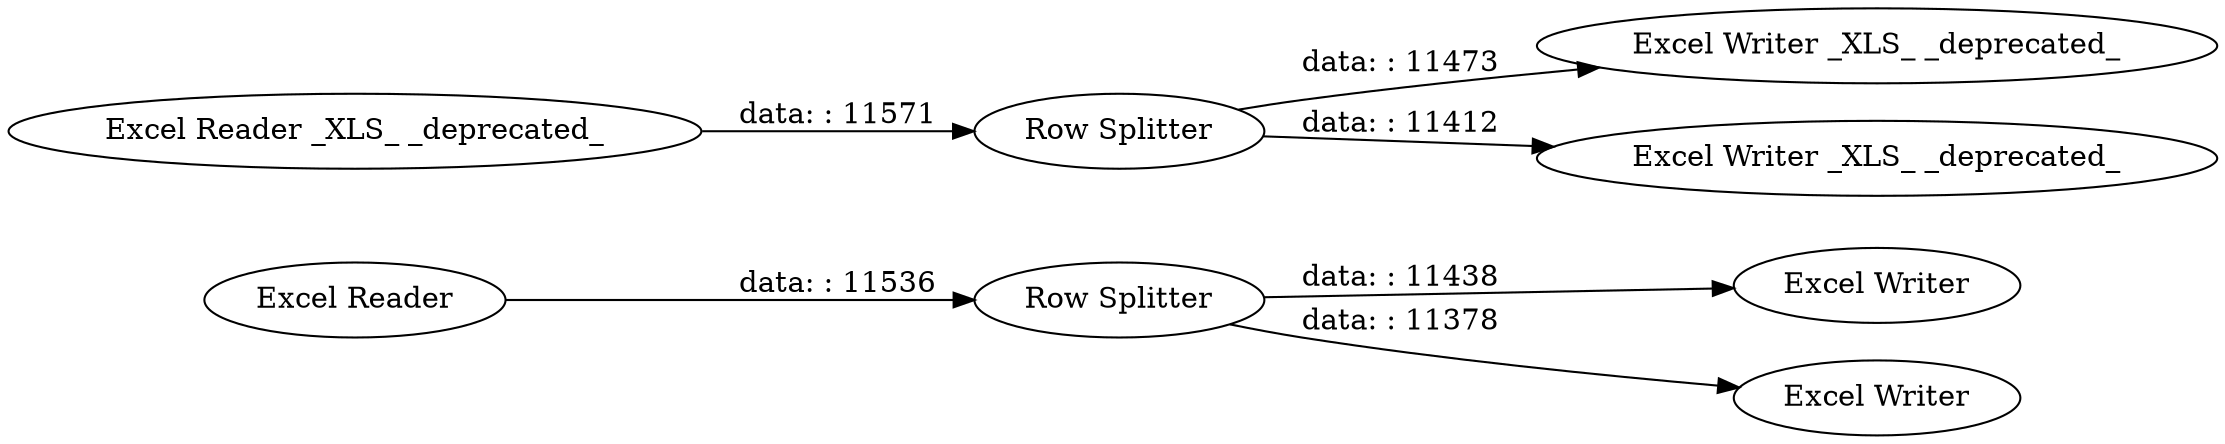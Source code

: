 digraph {
	"2857959519559786718_90" [label="Excel Writer"]
	"2857959519559786718_89" [label="Row Splitter"]
	"2857959519559786718_86" [label="Excel Writer"]
	"2857959519559786718_3" [label="Excel Reader _XLS_ _deprecated_"]
	"2857959519559786718_88" [label="Row Splitter"]
	"2857959519559786718_91" [label="Excel Writer _XLS_ _deprecated_"]
	"2857959519559786718_77" [label="Excel Reader"]
	"2857959519559786718_84" [label="Excel Writer _XLS_ _deprecated_"]
	"2857959519559786718_88" -> "2857959519559786718_91" [label="data: : 11473"]
	"2857959519559786718_89" -> "2857959519559786718_90" [label="data: : 11438"]
	"2857959519559786718_89" -> "2857959519559786718_86" [label="data: : 11378"]
	"2857959519559786718_77" -> "2857959519559786718_89" [label="data: : 11536"]
	"2857959519559786718_3" -> "2857959519559786718_88" [label="data: : 11571"]
	"2857959519559786718_88" -> "2857959519559786718_84" [label="data: : 11412"]
	rankdir=LR
}
